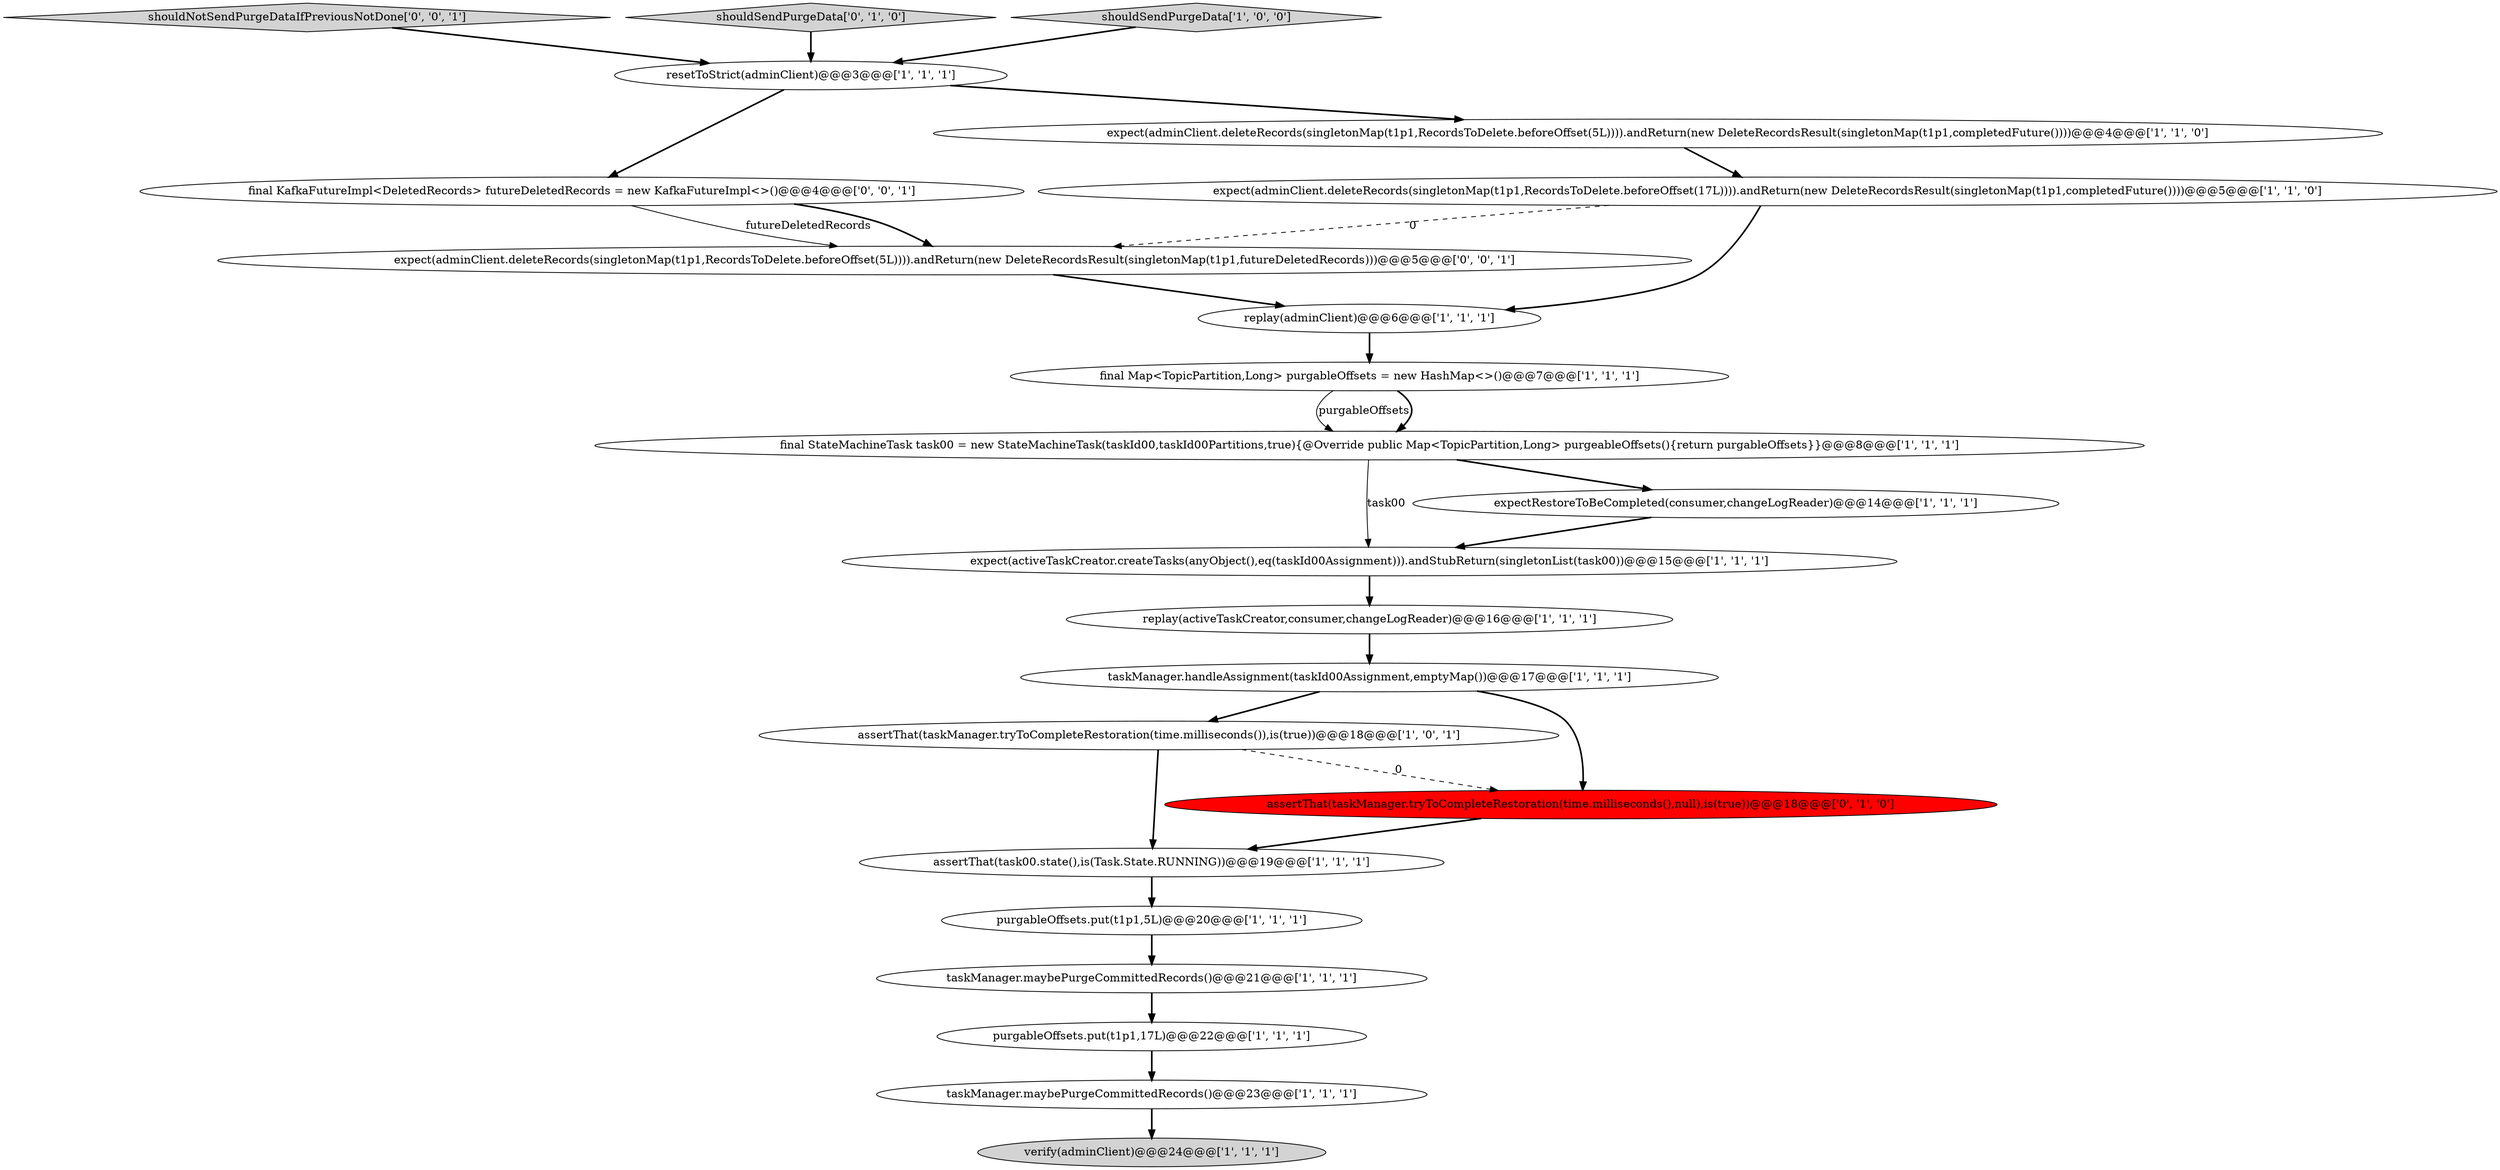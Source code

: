 digraph {
12 [style = filled, label = "taskManager.maybePurgeCommittedRecords()@@@23@@@['1', '1', '1']", fillcolor = white, shape = ellipse image = "AAA0AAABBB1BBB"];
20 [style = filled, label = "final KafkaFutureImpl<DeletedRecords> futureDeletedRecords = new KafkaFutureImpl<>()@@@4@@@['0', '0', '1']", fillcolor = white, shape = ellipse image = "AAA0AAABBB3BBB"];
4 [style = filled, label = "purgableOffsets.put(t1p1,17L)@@@22@@@['1', '1', '1']", fillcolor = white, shape = ellipse image = "AAA0AAABBB1BBB"];
8 [style = filled, label = "replay(activeTaskCreator,consumer,changeLogReader)@@@16@@@['1', '1', '1']", fillcolor = white, shape = ellipse image = "AAA0AAABBB1BBB"];
22 [style = filled, label = "shouldNotSendPurgeDataIfPreviousNotDone['0', '0', '1']", fillcolor = lightgray, shape = diamond image = "AAA0AAABBB3BBB"];
19 [style = filled, label = "shouldSendPurgeData['0', '1', '0']", fillcolor = lightgray, shape = diamond image = "AAA0AAABBB2BBB"];
9 [style = filled, label = "assertThat(taskManager.tryToCompleteRestoration(time.milliseconds()),is(true))@@@18@@@['1', '0', '1']", fillcolor = white, shape = ellipse image = "AAA0AAABBB1BBB"];
15 [style = filled, label = "taskManager.handleAssignment(taskId00Assignment,emptyMap())@@@17@@@['1', '1', '1']", fillcolor = white, shape = ellipse image = "AAA0AAABBB1BBB"];
6 [style = filled, label = "expect(adminClient.deleteRecords(singletonMap(t1p1,RecordsToDelete.beforeOffset(5L)))).andReturn(new DeleteRecordsResult(singletonMap(t1p1,completedFuture())))@@@4@@@['1', '1', '0']", fillcolor = white, shape = ellipse image = "AAA0AAABBB1BBB"];
13 [style = filled, label = "assertThat(task00.state(),is(Task.State.RUNNING))@@@19@@@['1', '1', '1']", fillcolor = white, shape = ellipse image = "AAA0AAABBB1BBB"];
11 [style = filled, label = "final StateMachineTask task00 = new StateMachineTask(taskId00,taskId00Partitions,true){@Override public Map<TopicPartition,Long> purgeableOffsets(){return purgableOffsets}}@@@8@@@['1', '1', '1']", fillcolor = white, shape = ellipse image = "AAA0AAABBB1BBB"];
17 [style = filled, label = "expect(activeTaskCreator.createTasks(anyObject(),eq(taskId00Assignment))).andStubReturn(singletonList(task00))@@@15@@@['1', '1', '1']", fillcolor = white, shape = ellipse image = "AAA0AAABBB1BBB"];
14 [style = filled, label = "final Map<TopicPartition,Long> purgableOffsets = new HashMap<>()@@@7@@@['1', '1', '1']", fillcolor = white, shape = ellipse image = "AAA0AAABBB1BBB"];
3 [style = filled, label = "expectRestoreToBeCompleted(consumer,changeLogReader)@@@14@@@['1', '1', '1']", fillcolor = white, shape = ellipse image = "AAA0AAABBB1BBB"];
2 [style = filled, label = "shouldSendPurgeData['1', '0', '0']", fillcolor = lightgray, shape = diamond image = "AAA0AAABBB1BBB"];
10 [style = filled, label = "verify(adminClient)@@@24@@@['1', '1', '1']", fillcolor = lightgray, shape = ellipse image = "AAA0AAABBB1BBB"];
5 [style = filled, label = "resetToStrict(adminClient)@@@3@@@['1', '1', '1']", fillcolor = white, shape = ellipse image = "AAA0AAABBB1BBB"];
21 [style = filled, label = "expect(adminClient.deleteRecords(singletonMap(t1p1,RecordsToDelete.beforeOffset(5L)))).andReturn(new DeleteRecordsResult(singletonMap(t1p1,futureDeletedRecords)))@@@5@@@['0', '0', '1']", fillcolor = white, shape = ellipse image = "AAA0AAABBB3BBB"];
0 [style = filled, label = "replay(adminClient)@@@6@@@['1', '1', '1']", fillcolor = white, shape = ellipse image = "AAA0AAABBB1BBB"];
1 [style = filled, label = "purgableOffsets.put(t1p1,5L)@@@20@@@['1', '1', '1']", fillcolor = white, shape = ellipse image = "AAA0AAABBB1BBB"];
16 [style = filled, label = "taskManager.maybePurgeCommittedRecords()@@@21@@@['1', '1', '1']", fillcolor = white, shape = ellipse image = "AAA0AAABBB1BBB"];
18 [style = filled, label = "assertThat(taskManager.tryToCompleteRestoration(time.milliseconds(),null),is(true))@@@18@@@['0', '1', '0']", fillcolor = red, shape = ellipse image = "AAA1AAABBB2BBB"];
7 [style = filled, label = "expect(adminClient.deleteRecords(singletonMap(t1p1,RecordsToDelete.beforeOffset(17L)))).andReturn(new DeleteRecordsResult(singletonMap(t1p1,completedFuture())))@@@5@@@['1', '1', '0']", fillcolor = white, shape = ellipse image = "AAA0AAABBB1BBB"];
17->8 [style = bold, label=""];
7->21 [style = dashed, label="0"];
8->15 [style = bold, label=""];
21->0 [style = bold, label=""];
5->20 [style = bold, label=""];
20->21 [style = solid, label="futureDeletedRecords"];
11->17 [style = solid, label="task00"];
9->18 [style = dashed, label="0"];
7->0 [style = bold, label=""];
14->11 [style = solid, label="purgableOffsets"];
15->18 [style = bold, label=""];
22->5 [style = bold, label=""];
13->1 [style = bold, label=""];
20->21 [style = bold, label=""];
19->5 [style = bold, label=""];
0->14 [style = bold, label=""];
12->10 [style = bold, label=""];
5->6 [style = bold, label=""];
11->3 [style = bold, label=""];
15->9 [style = bold, label=""];
1->16 [style = bold, label=""];
18->13 [style = bold, label=""];
4->12 [style = bold, label=""];
3->17 [style = bold, label=""];
16->4 [style = bold, label=""];
6->7 [style = bold, label=""];
14->11 [style = bold, label=""];
2->5 [style = bold, label=""];
9->13 [style = bold, label=""];
}
